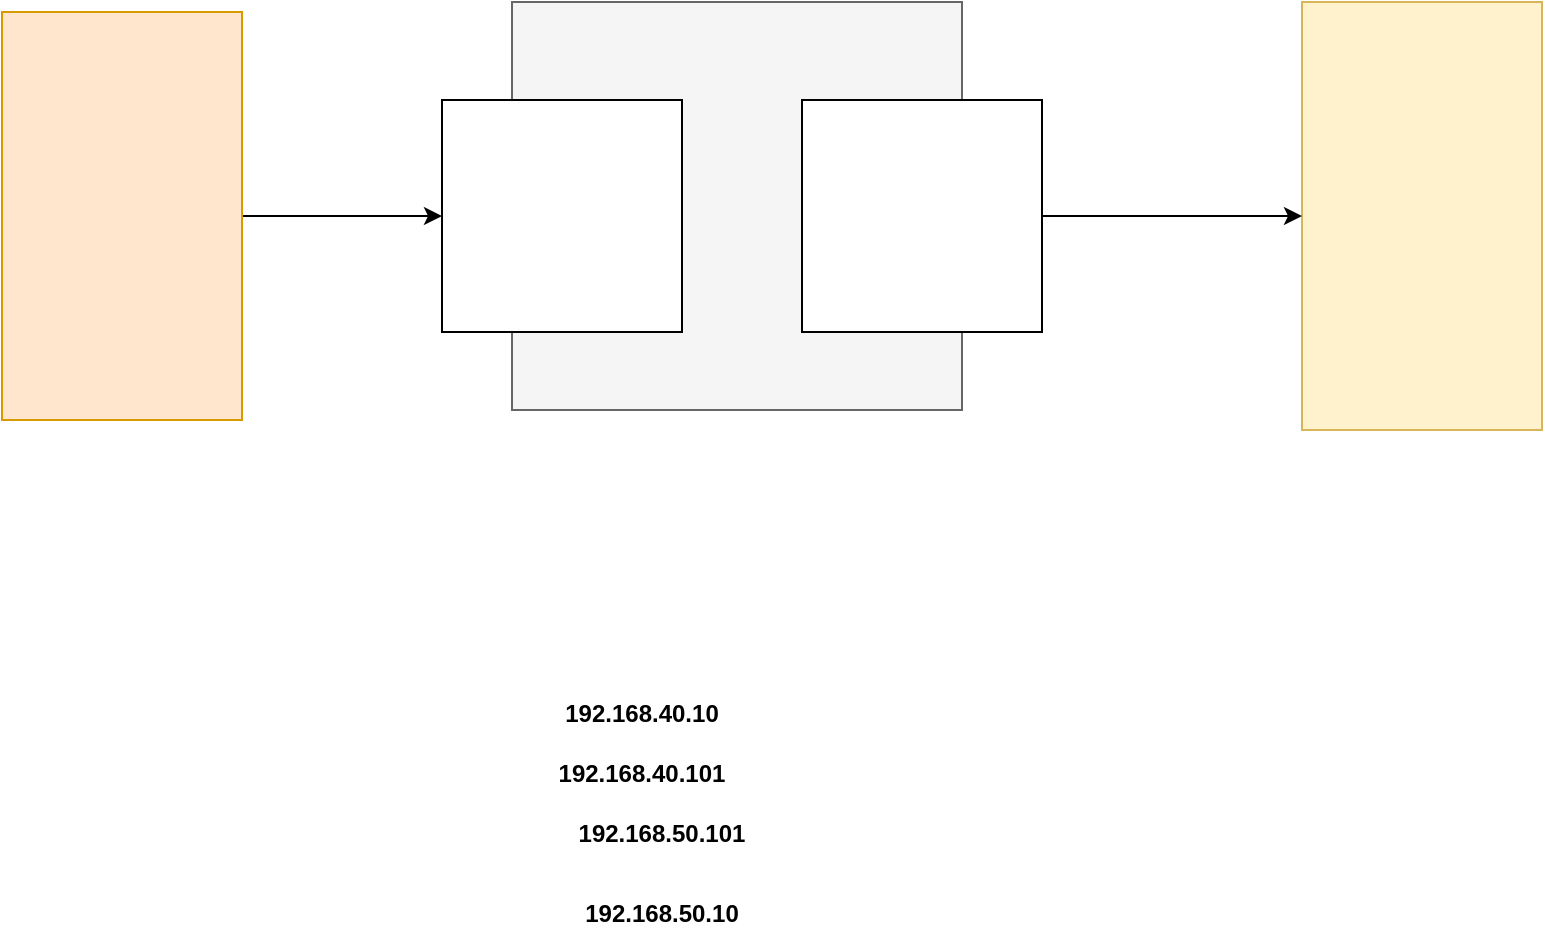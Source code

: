 <mxfile>
    <diagram id="kB6OfHbgrJ0GNfgaYjTv" name="Page-1">
        <mxGraphModel dx="889" dy="718" grid="1" gridSize="10" guides="1" tooltips="1" connect="1" arrows="1" fold="1" page="1" pageScale="1" pageWidth="1169" pageHeight="827" math="0" shadow="0">
            <root>
                <mxCell id="0"/>
                <mxCell id="1" parent="0"/>
                <mxCell id="10" style="edgeStyle=none;html=1;" edge="1" parent="1" source="3" target="4">
                    <mxGeometry relative="1" as="geometry"/>
                </mxCell>
                <mxCell id="3" value="" style="whiteSpace=wrap;html=1;fillColor=#ffe6cc;strokeColor=#d79b00;" vertex="1" parent="1">
                    <mxGeometry x="210" y="254" width="120" height="204" as="geometry"/>
                </mxCell>
                <mxCell id="6" value="" style="whiteSpace=wrap;html=1;fillColor=#fff2cc;strokeColor=#d6b656;" vertex="1" parent="1">
                    <mxGeometry x="860" y="249" width="120" height="214" as="geometry"/>
                </mxCell>
                <mxCell id="7" value="" style="whiteSpace=wrap;html=1;fillColor=#f5f5f5;fontColor=#333333;strokeColor=#666666;" vertex="1" parent="1">
                    <mxGeometry x="465" y="249" width="225" height="204" as="geometry"/>
                </mxCell>
                <mxCell id="4" value="" style="whiteSpace=wrap;html=1;" vertex="1" parent="1">
                    <mxGeometry x="430" y="298" width="120" height="116" as="geometry"/>
                </mxCell>
                <mxCell id="11" style="edgeStyle=none;html=1;entryX=0;entryY=0.5;entryDx=0;entryDy=0;" edge="1" parent="1" source="5" target="6">
                    <mxGeometry relative="1" as="geometry"/>
                </mxCell>
                <mxCell id="5" value="" style="whiteSpace=wrap;html=1;" vertex="1" parent="1">
                    <mxGeometry x="610" y="298" width="120" height="116" as="geometry"/>
                </mxCell>
                <mxCell id="9" value="&lt;b&gt;192.168.40.10&lt;/b&gt;" style="text;strokeColor=none;align=center;fillColor=none;html=1;verticalAlign=middle;whiteSpace=wrap;rounded=0;" vertex="1" parent="1">
                    <mxGeometry x="460" y="590" width="140" height="30" as="geometry"/>
                </mxCell>
                <mxCell id="12" value="&lt;b&gt;192.168.40.101&lt;/b&gt;" style="text;strokeColor=none;align=center;fillColor=none;html=1;verticalAlign=middle;whiteSpace=wrap;rounded=0;" vertex="1" parent="1">
                    <mxGeometry x="460" y="620" width="140" height="30" as="geometry"/>
                </mxCell>
                <mxCell id="13" value="&lt;b&gt;192.168.50.101&lt;/b&gt;" style="text;strokeColor=none;align=center;fillColor=none;html=1;verticalAlign=middle;whiteSpace=wrap;rounded=0;" vertex="1" parent="1">
                    <mxGeometry x="470" y="650" width="140" height="30" as="geometry"/>
                </mxCell>
                <mxCell id="14" value="&lt;b&gt;192.168.50.10&lt;/b&gt;" style="text;strokeColor=none;align=center;fillColor=none;html=1;verticalAlign=middle;whiteSpace=wrap;rounded=0;" vertex="1" parent="1">
                    <mxGeometry x="470" y="690" width="140" height="30" as="geometry"/>
                </mxCell>
            </root>
        </mxGraphModel>
    </diagram>
</mxfile>
